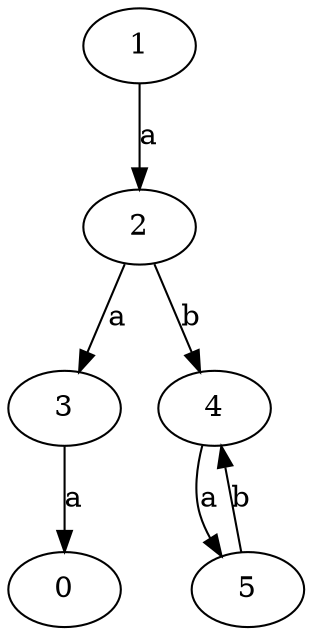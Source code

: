 digraph {
    0 [ label = "0" ]
    1 [ label = "1" ]
    2 [ label = "2" ]
    3 [ label = "3" ]
    4 [ label = "4" ]
    5 [ label = "5" ]
    1 -> 2 [ label = "a" ]
    2 -> 3 [ label = "a" ]
    2 -> 4 [ label = "b" ]
    3 -> 0 [ label = "a" ]
    4 -> 5 [ label = "a" ]
    5 -> 4 [ label = "b" ]
}
